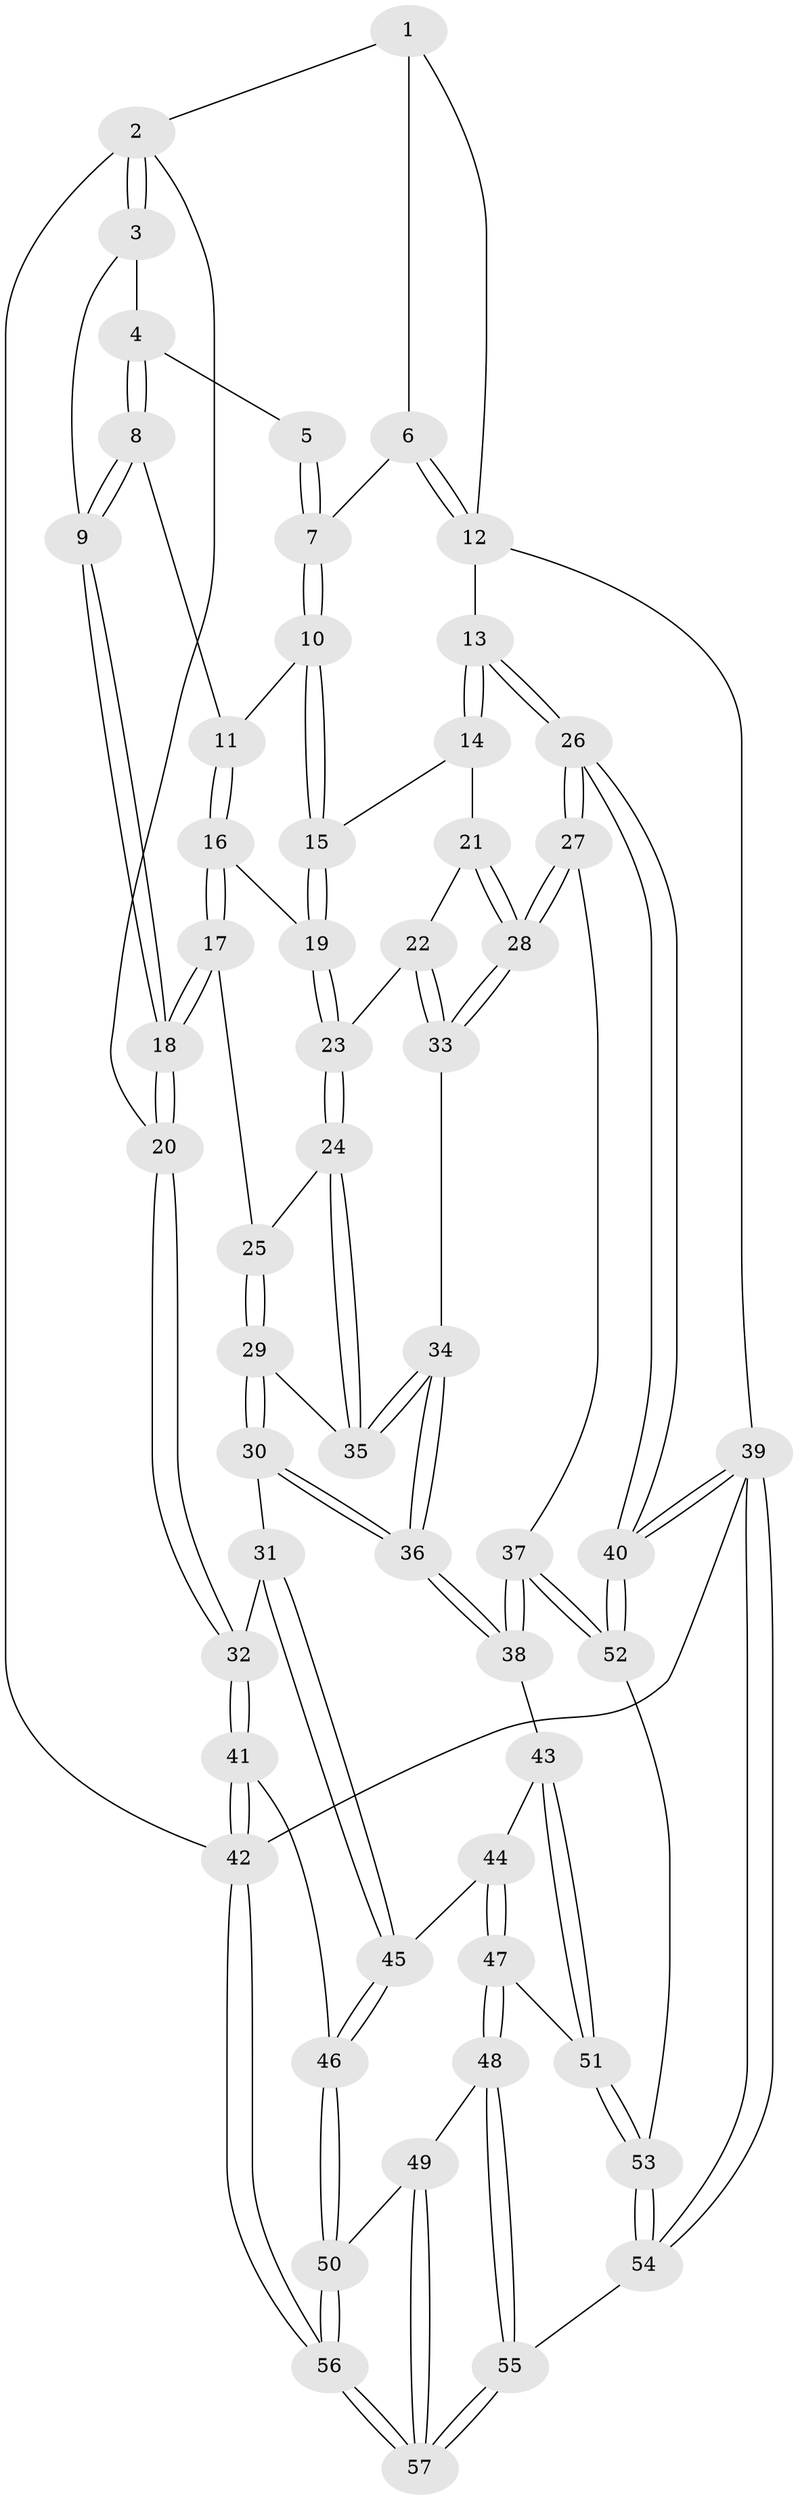 // coarse degree distribution, {6: 0.1111111111111111, 4: 0.2222222222222222, 2: 0.1111111111111111, 3: 0.5, 5: 0.05555555555555555}
// Generated by graph-tools (version 1.1) at 2025/54/03/04/25 22:54:23]
// undirected, 57 vertices, 139 edges
graph export_dot {
  node [color=gray90,style=filled];
  1 [pos="+0.7904363924974629+0"];
  2 [pos="+0+0"];
  3 [pos="+0.18823084737192555+0"];
  4 [pos="+0.40135402597875947+0"];
  5 [pos="+0.5734535801406102+0"];
  6 [pos="+0.8382408466916237+0.11906853589964436"];
  7 [pos="+0.6597174921506489+0.12147695196740274"];
  8 [pos="+0.36268936564897014+0.1674742511613177"];
  9 [pos="+0.17432232577257187+0.24289340810522925"];
  10 [pos="+0.6287756710445073+0.198455402011793"];
  11 [pos="+0.37847844900883554+0.1789463304836609"];
  12 [pos="+1+0.24106406031174674"];
  13 [pos="+0.9932189659027781+0.43365178004618327"];
  14 [pos="+0.6642660237596058+0.31258848025458114"];
  15 [pos="+0.6475906252725147+0.2969849958266909"];
  16 [pos="+0.43783502763445753+0.3672698968479944"];
  17 [pos="+0.25695028619893984+0.40810696710499"];
  18 [pos="+0.057045298771975714+0.3484642746949987"];
  19 [pos="+0.4724156687598825+0.38980536862868864"];
  20 [pos="+0+0.4054944552779068"];
  21 [pos="+0.6323072245606713+0.47486029128272955"];
  22 [pos="+0.48371134284472667+0.46860773753463625"];
  23 [pos="+0.4756070439230252+0.4622153348302318"];
  24 [pos="+0.44282676356915696+0.49267628327161805"];
  25 [pos="+0.31963137282603055+0.48169914784122614"];
  26 [pos="+0.9340128651124532+0.8034140029063691"];
  27 [pos="+0.7512125327886454+0.7061258184317366"];
  28 [pos="+0.6882852119227066+0.6550439331466903"];
  29 [pos="+0.32992737586810444+0.5941038657672869"];
  30 [pos="+0.30380738754647746+0.6754107612116392"];
  31 [pos="+0.22549730681590277+0.6684908592222079"];
  32 [pos="+0+0.4584837843998438"];
  33 [pos="+0.5814248058619702+0.6172641944272366"];
  34 [pos="+0.4482565438330806+0.6415070081152184"];
  35 [pos="+0.43930241212665955+0.5017049746697727"];
  36 [pos="+0.35702946857088763+0.7084689624345594"];
  37 [pos="+0.3885047079697399+0.7701095040984396"];
  38 [pos="+0.3823611720823664+0.7639676666034777"];
  39 [pos="+1+1"];
  40 [pos="+0.9482700467026974+0.8479778324946178"];
  41 [pos="+0+0.6528322622904809"];
  42 [pos="+0+1"];
  43 [pos="+0.34269650175643934+0.8002449645513854"];
  44 [pos="+0.2040150900341091+0.8390762232261438"];
  45 [pos="+0.19186290293941524+0.7844670744180429"];
  46 [pos="+0.052746205292507016+0.841090608126815"];
  47 [pos="+0.20701572795782802+0.8917533447143994"];
  48 [pos="+0.17457839400354044+0.9149236708965102"];
  49 [pos="+0.1409184159627412+0.9200906963284285"];
  50 [pos="+0.0856261790727424+0.9002632480100453"];
  51 [pos="+0.2541129647769074+0.899950486429305"];
  52 [pos="+0.43295079337191733+0.8681291299106634"];
  53 [pos="+0.39172664909723526+1"];
  54 [pos="+0.4112385171391433+1"];
  55 [pos="+0.32626147090377255+1"];
  56 [pos="+0+1"];
  57 [pos="+0.09259898898492258+1"];
  1 -- 2;
  1 -- 6;
  1 -- 12;
  2 -- 3;
  2 -- 3;
  2 -- 20;
  2 -- 42;
  3 -- 4;
  3 -- 9;
  4 -- 5;
  4 -- 8;
  4 -- 8;
  5 -- 7;
  5 -- 7;
  6 -- 7;
  6 -- 12;
  6 -- 12;
  7 -- 10;
  7 -- 10;
  8 -- 9;
  8 -- 9;
  8 -- 11;
  9 -- 18;
  9 -- 18;
  10 -- 11;
  10 -- 15;
  10 -- 15;
  11 -- 16;
  11 -- 16;
  12 -- 13;
  12 -- 39;
  13 -- 14;
  13 -- 14;
  13 -- 26;
  13 -- 26;
  14 -- 15;
  14 -- 21;
  15 -- 19;
  15 -- 19;
  16 -- 17;
  16 -- 17;
  16 -- 19;
  17 -- 18;
  17 -- 18;
  17 -- 25;
  18 -- 20;
  18 -- 20;
  19 -- 23;
  19 -- 23;
  20 -- 32;
  20 -- 32;
  21 -- 22;
  21 -- 28;
  21 -- 28;
  22 -- 23;
  22 -- 33;
  22 -- 33;
  23 -- 24;
  23 -- 24;
  24 -- 25;
  24 -- 35;
  24 -- 35;
  25 -- 29;
  25 -- 29;
  26 -- 27;
  26 -- 27;
  26 -- 40;
  26 -- 40;
  27 -- 28;
  27 -- 28;
  27 -- 37;
  28 -- 33;
  28 -- 33;
  29 -- 30;
  29 -- 30;
  29 -- 35;
  30 -- 31;
  30 -- 36;
  30 -- 36;
  31 -- 32;
  31 -- 45;
  31 -- 45;
  32 -- 41;
  32 -- 41;
  33 -- 34;
  34 -- 35;
  34 -- 35;
  34 -- 36;
  34 -- 36;
  36 -- 38;
  36 -- 38;
  37 -- 38;
  37 -- 38;
  37 -- 52;
  37 -- 52;
  38 -- 43;
  39 -- 40;
  39 -- 40;
  39 -- 54;
  39 -- 54;
  39 -- 42;
  40 -- 52;
  40 -- 52;
  41 -- 42;
  41 -- 42;
  41 -- 46;
  42 -- 56;
  42 -- 56;
  43 -- 44;
  43 -- 51;
  43 -- 51;
  44 -- 45;
  44 -- 47;
  44 -- 47;
  45 -- 46;
  45 -- 46;
  46 -- 50;
  46 -- 50;
  47 -- 48;
  47 -- 48;
  47 -- 51;
  48 -- 49;
  48 -- 55;
  48 -- 55;
  49 -- 50;
  49 -- 57;
  49 -- 57;
  50 -- 56;
  50 -- 56;
  51 -- 53;
  51 -- 53;
  52 -- 53;
  53 -- 54;
  53 -- 54;
  54 -- 55;
  55 -- 57;
  55 -- 57;
  56 -- 57;
  56 -- 57;
}

